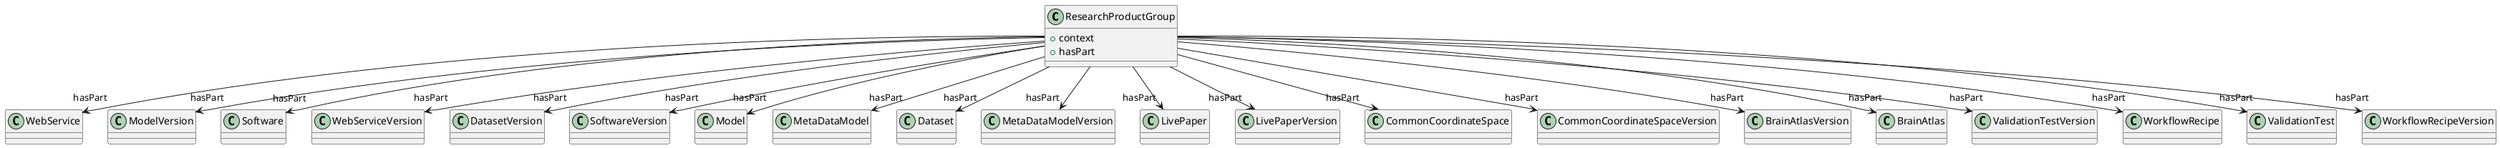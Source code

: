 @startuml
class ResearchProductGroup {
+context
+hasPart

}
ResearchProductGroup -d-> "hasPart" WebService
ResearchProductGroup -d-> "hasPart" ModelVersion
ResearchProductGroup -d-> "hasPart" Software
ResearchProductGroup -d-> "hasPart" WebServiceVersion
ResearchProductGroup -d-> "hasPart" DatasetVersion
ResearchProductGroup -d-> "hasPart" SoftwareVersion
ResearchProductGroup -d-> "hasPart" Model
ResearchProductGroup -d-> "hasPart" MetaDataModel
ResearchProductGroup -d-> "hasPart" Dataset
ResearchProductGroup -d-> "hasPart" MetaDataModelVersion
ResearchProductGroup -d-> "hasPart" LivePaper
ResearchProductGroup -d-> "hasPart" LivePaperVersion
ResearchProductGroup -d-> "hasPart" CommonCoordinateSpace
ResearchProductGroup -d-> "hasPart" CommonCoordinateSpaceVersion
ResearchProductGroup -d-> "hasPart" BrainAtlasVersion
ResearchProductGroup -d-> "hasPart" BrainAtlas
ResearchProductGroup -d-> "hasPart" ValidationTestVersion
ResearchProductGroup -d-> "hasPart" WorkflowRecipe
ResearchProductGroup -d-> "hasPart" ValidationTest
ResearchProductGroup -d-> "hasPart" WorkflowRecipeVersion

@enduml